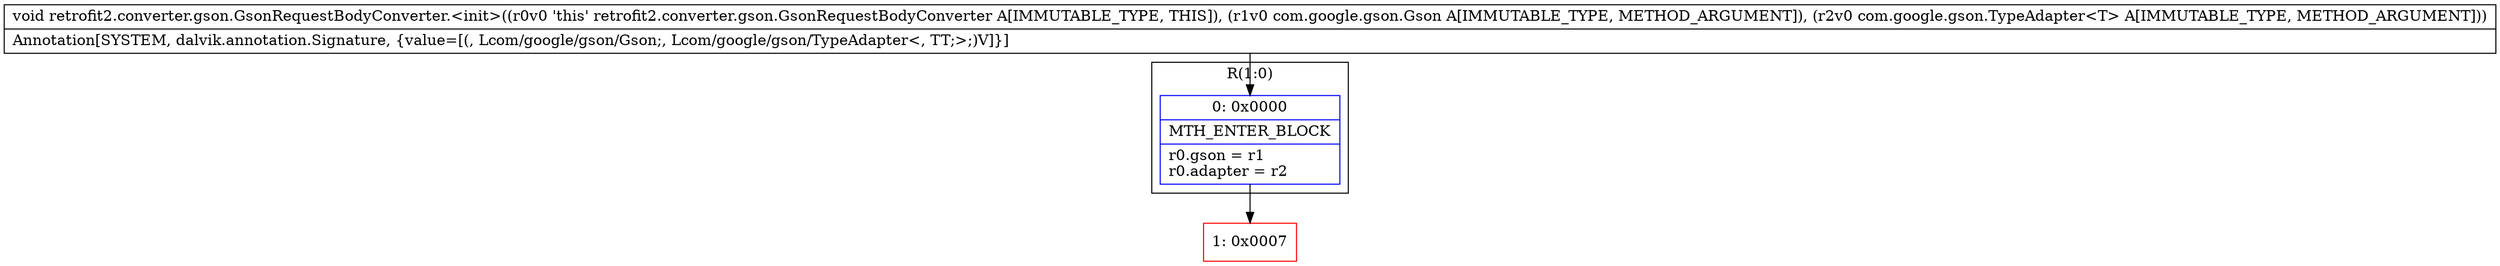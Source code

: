 digraph "CFG forretrofit2.converter.gson.GsonRequestBodyConverter.\<init\>(Lcom\/google\/gson\/Gson;Lcom\/google\/gson\/TypeAdapter;)V" {
subgraph cluster_Region_1683603431 {
label = "R(1:0)";
node [shape=record,color=blue];
Node_0 [shape=record,label="{0\:\ 0x0000|MTH_ENTER_BLOCK\l|r0.gson = r1\lr0.adapter = r2\l}"];
}
Node_1 [shape=record,color=red,label="{1\:\ 0x0007}"];
MethodNode[shape=record,label="{void retrofit2.converter.gson.GsonRequestBodyConverter.\<init\>((r0v0 'this' retrofit2.converter.gson.GsonRequestBodyConverter A[IMMUTABLE_TYPE, THIS]), (r1v0 com.google.gson.Gson A[IMMUTABLE_TYPE, METHOD_ARGUMENT]), (r2v0 com.google.gson.TypeAdapter\<T\> A[IMMUTABLE_TYPE, METHOD_ARGUMENT]))  | Annotation[SYSTEM, dalvik.annotation.Signature, \{value=[(, Lcom\/google\/gson\/Gson;, Lcom\/google\/gson\/TypeAdapter\<, TT;\>;)V]\}]\l}"];
MethodNode -> Node_0;
Node_0 -> Node_1;
}

